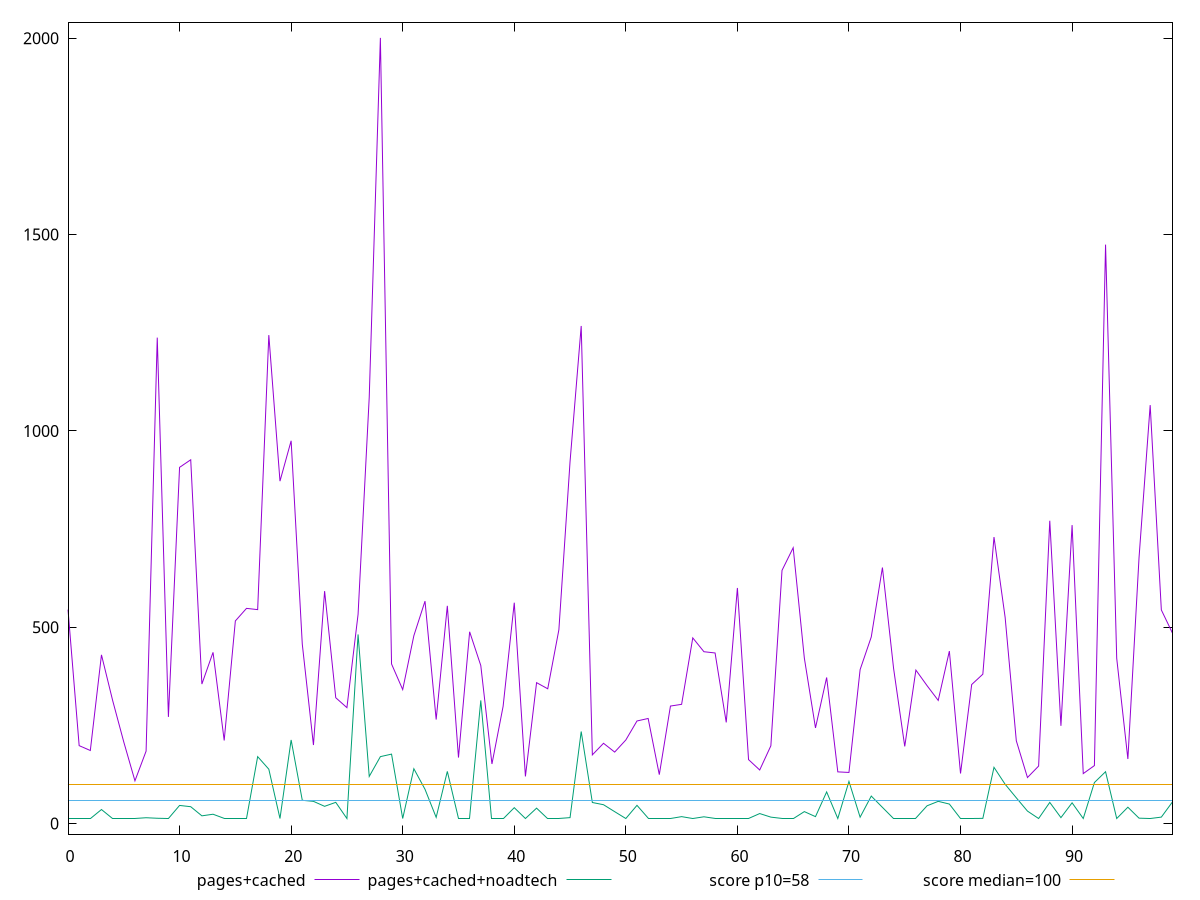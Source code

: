 reset

$pagesCached <<EOF
0 544.8000000000008
1 198.4
2 186
3 429.6
4 313.6
5 207.60000000000036
6 108.80000000000001
7 184.4
8 1237.600000000003
9 271.6
10 907.2000000000015
11 926.4000000000029
12 355.20000000000005
13 436
14 211.60000000000002
15 516
16 547.9999999999986
17 544.8000000000001
18 1243.9999999999986
19 872
20 974.8000000000004
21 456.8000000000015
22 199.99999999999955
23 591.9999999999997
24 320.40000000000003
25 295.19999999999965
26 532.7999999999979
27 1085.5999999999972
28 2000.799999999998
29 406.40000000000003
30 341.20000000000005
31 478.40000000000146
32 566.4
33 264.8
34 554.4000000000015
35 168
36 488.39999999999964
37 402.40000000000003
38 151.73333333333332
39 298.39999999999856
40 562.4
41 120
42 358.7999999999993
43 343.20000000000005
44 493.59999999999854
45 921.6
46 1267.199999999997
47 174.93333333333334
48 204.4
49 181.99999999999966
50 212.8
51 261.2000000000004
52 267.6
53 124.53333333333333
54 299.2
55 303.5999999999993
56 472.7999999999986
57 437.6
58 434.40000000000146
59 257.6
60 599.9999999999985
61 162.8
62 136.4
63 198
64 644.8000000000001
65 702.4000000000015
66 421.6
67 243.60000000000002
68 372.00000000000074
69 131.6
70 130.13333333333333
71 391.99999999999966
72 475.2000000000007
73 652
74 395.20000000000005
75 196.4
76 390.8000000000004
77 351.20000000000005
78 313.6
79 439.20000000000005
80 127.46666666666668
81 354.00000000000034
82 380.40000000000003
83 729.5999999999985
84 524.8000000000014
85 210.8
86 117.2
87 146.4
88 771.1999999999986
89 248.8
90 759.9999999999972
91 127.2
92 147.6
93 1474.3999999999987
94 420.8
95 164.4
96 676.7999999999971
97 1065.5999999999995
98 544
99 484.7999999999986
EOF

$pagesCachedNoadtech <<EOF
0 12.8
1 12.8
2 12.8
3 35.7
4 12.8
5 12.8
6 12.8
7 14.8
8 13.466666666666669
9 12.8
10 46.13333333333333
11 42.88
12 19.63160000000007
13 23.733333333333334
14 12.8
15 12.8
16 12.8
17 170.4
18 138.4
19 12.8
20 212.96539999999987
21 59.200000000000095
22 56.53333333333333
23 43.86666666666667
24 54.00613333333361
25 12.8
26 481.6000000000002
27 120.00000000000018
28 170.4
29 176.8
30 12.8
31 139.6
32 87.2
33 15.733333333333334
34 132.8
35 12.8
36 12.8
37 313.6
38 12.8
39 12.8
40 40.400000000000006
41 12.8
42 39.2
43 12.8
44 12.8
45 15.066666666666668
46 234.4
47 53.6
48 47.93333333333334
49 30.266666666666673
50 12.8
51 46.36466666666699
52 12.8
53 12.8
54 12.8
55 17.6
56 12.8
57 17.2
58 12.8
59 12.8
60 12.8
61 12.8
62 25.44079999999976
63 16.333333333333336
64 12.8
65 12.8
66 30.400000000000002
67 17.6
68 80.53333333333335
69 12.8
70 107.2666666666665
71 16.200000000000003
72 70
73 41.2
74 12.8
75 12.8
76 12.8
77 45.2
78 56.53333333333333
79 49.64666666666672
80 12.8
81 12.8
82 13.200000000000001
83 143.19999999999982
84 100
85 65.51999999999992
86 31.733333333333338
87 12.8
88 53.86666666666667
89 15.066666666666668
90 52.800000000000004
91 12.8
92 104.4
93 132
94 12.8
95 41.6
96 13.700000000000001
97 12.8
98 16.4
99 55.19999999999982
EOF

set key outside below
set xrange [0:99]
set yrange [-26.95999999999996:2040.559999999998]
set trange [-26.95999999999996:2040.559999999998]
set terminal svg size 640, 520 enhanced background rgb 'white'
set output "report_00015_2021-02-09T16-11-33.973Z/estimated-input-latency/comparison/line/1_vs_2.svg"

plot $pagesCached title "pages+cached" with line, \
     $pagesCachedNoadtech title "pages+cached+noadtech" with line, \
     58 title "score p10=58", \
     100 title "score median=100"

reset
